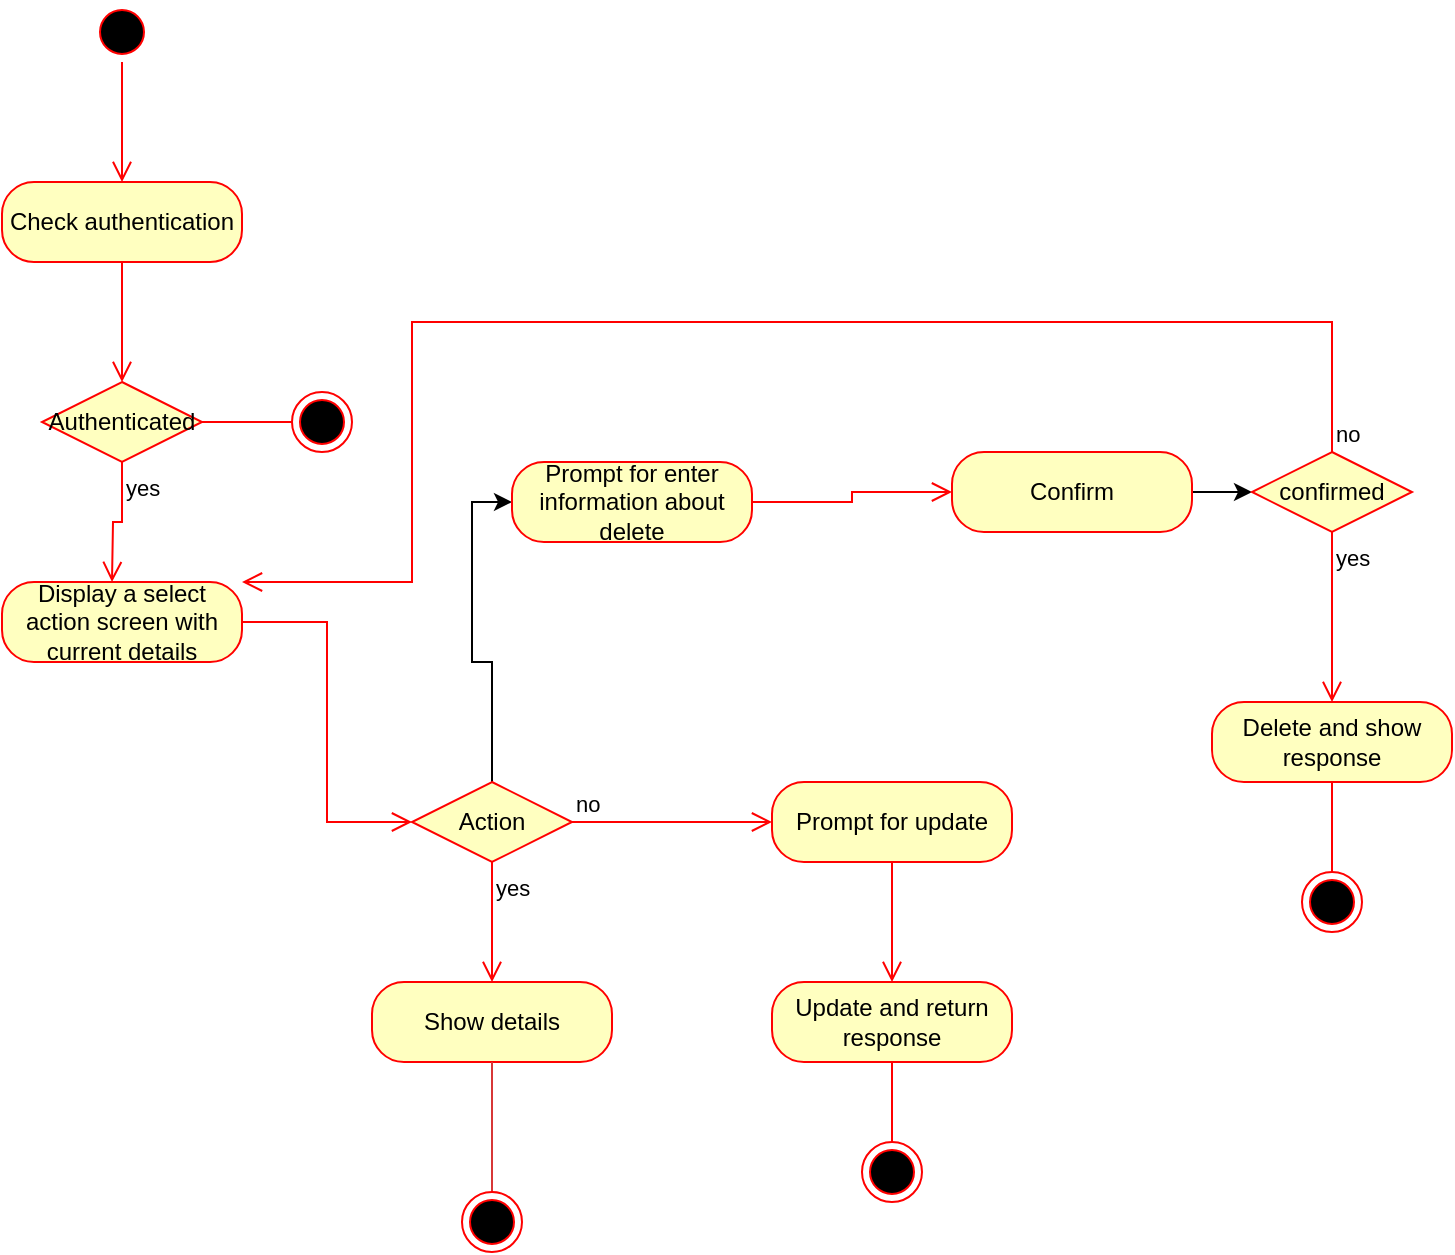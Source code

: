 <mxfile version="24.2.2" type="github">
  <diagram name="Page-1" id="EPTYFsj7gvNVbEP64Hd6">
    <mxGraphModel dx="996" dy="559" grid="1" gridSize="10" guides="1" tooltips="1" connect="1" arrows="1" fold="1" page="1" pageScale="1" pageWidth="850" pageHeight="1100" math="0" shadow="0">
      <root>
        <mxCell id="0" />
        <mxCell id="1" parent="0" />
        <mxCell id="yrQwyQiWfFwoMr_2Wm6h-2" value="" style="ellipse;html=1;shape=startState;fillColor=#000000;strokeColor=#ff0000;" vertex="1" parent="1">
          <mxGeometry x="150" y="10" width="30" height="30" as="geometry" />
        </mxCell>
        <mxCell id="yrQwyQiWfFwoMr_2Wm6h-3" value="" style="edgeStyle=orthogonalEdgeStyle;html=1;verticalAlign=bottom;endArrow=open;endSize=8;strokeColor=#ff0000;rounded=0;" edge="1" source="yrQwyQiWfFwoMr_2Wm6h-2" parent="1">
          <mxGeometry relative="1" as="geometry">
            <mxPoint x="165" y="100" as="targetPoint" />
          </mxGeometry>
        </mxCell>
        <mxCell id="yrQwyQiWfFwoMr_2Wm6h-4" value="Check authentication" style="rounded=1;whiteSpace=wrap;html=1;arcSize=40;fontColor=#000000;fillColor=#ffffc0;strokeColor=#ff0000;" vertex="1" parent="1">
          <mxGeometry x="105" y="100" width="120" height="40" as="geometry" />
        </mxCell>
        <mxCell id="yrQwyQiWfFwoMr_2Wm6h-5" value="" style="edgeStyle=orthogonalEdgeStyle;html=1;verticalAlign=bottom;endArrow=open;endSize=8;strokeColor=#ff0000;rounded=0;" edge="1" source="yrQwyQiWfFwoMr_2Wm6h-4" parent="1">
          <mxGeometry relative="1" as="geometry">
            <mxPoint x="165" y="200" as="targetPoint" />
          </mxGeometry>
        </mxCell>
        <mxCell id="yrQwyQiWfFwoMr_2Wm6h-6" value="Authenticated" style="rhombus;whiteSpace=wrap;html=1;fontColor=#000000;fillColor=#ffffc0;strokeColor=#ff0000;" vertex="1" parent="1">
          <mxGeometry x="125" y="200" width="80" height="40" as="geometry" />
        </mxCell>
        <mxCell id="yrQwyQiWfFwoMr_2Wm6h-8" value="yes" style="edgeStyle=orthogonalEdgeStyle;html=1;align=left;verticalAlign=top;endArrow=open;endSize=8;strokeColor=#ff0000;rounded=0;" edge="1" source="yrQwyQiWfFwoMr_2Wm6h-6" parent="1">
          <mxGeometry x="-1" relative="1" as="geometry">
            <mxPoint x="160" y="300" as="targetPoint" />
          </mxGeometry>
        </mxCell>
        <mxCell id="yrQwyQiWfFwoMr_2Wm6h-13" value="" style="edgeStyle=orthogonalEdgeStyle;html=1;align=left;verticalAlign=bottom;endArrow=none;endSize=8;strokeColor=#ff0000;rounded=0;endFill=0;" edge="1" parent="1" source="yrQwyQiWfFwoMr_2Wm6h-6" target="yrQwyQiWfFwoMr_2Wm6h-12">
          <mxGeometry x="-1" relative="1" as="geometry">
            <mxPoint x="270" y="220" as="targetPoint" />
            <mxPoint x="205" y="220" as="sourcePoint" />
          </mxGeometry>
        </mxCell>
        <mxCell id="yrQwyQiWfFwoMr_2Wm6h-12" value="" style="ellipse;html=1;shape=endState;fillColor=#000000;strokeColor=#ff0000;" vertex="1" parent="1">
          <mxGeometry x="250" y="205" width="30" height="30" as="geometry" />
        </mxCell>
        <mxCell id="yrQwyQiWfFwoMr_2Wm6h-14" value="Display a select action screen with current details" style="rounded=1;whiteSpace=wrap;html=1;arcSize=40;fontColor=#000000;fillColor=#ffffc0;strokeColor=#ff0000;" vertex="1" parent="1">
          <mxGeometry x="105" y="300" width="120" height="40" as="geometry" />
        </mxCell>
        <mxCell id="yrQwyQiWfFwoMr_2Wm6h-15" value="" style="edgeStyle=orthogonalEdgeStyle;html=1;verticalAlign=bottom;endArrow=open;endSize=8;strokeColor=#ff0000;rounded=0;entryX=0;entryY=0.5;entryDx=0;entryDy=0;" edge="1" source="yrQwyQiWfFwoMr_2Wm6h-14" parent="1" target="yrQwyQiWfFwoMr_2Wm6h-18">
          <mxGeometry relative="1" as="geometry">
            <mxPoint x="165" y="400" as="targetPoint" />
          </mxGeometry>
        </mxCell>
        <mxCell id="yrQwyQiWfFwoMr_2Wm6h-16" value="Show details" style="rounded=1;whiteSpace=wrap;html=1;arcSize=40;fontColor=#000000;fillColor=#ffffc0;strokeColor=#ff0000;" vertex="1" parent="1">
          <mxGeometry x="290" y="500" width="120" height="40" as="geometry" />
        </mxCell>
        <mxCell id="yrQwyQiWfFwoMr_2Wm6h-33" style="edgeStyle=orthogonalEdgeStyle;rounded=0;orthogonalLoop=1;jettySize=auto;html=1;entryX=0;entryY=0.5;entryDx=0;entryDy=0;" edge="1" parent="1" source="yrQwyQiWfFwoMr_2Wm6h-18" target="yrQwyQiWfFwoMr_2Wm6h-31">
          <mxGeometry relative="1" as="geometry" />
        </mxCell>
        <mxCell id="yrQwyQiWfFwoMr_2Wm6h-18" value="Action" style="rhombus;whiteSpace=wrap;html=1;fontColor=#000000;fillColor=#ffffc0;strokeColor=#ff0000;" vertex="1" parent="1">
          <mxGeometry x="310" y="400" width="80" height="40" as="geometry" />
        </mxCell>
        <mxCell id="yrQwyQiWfFwoMr_2Wm6h-19" value="no" style="edgeStyle=orthogonalEdgeStyle;html=1;align=left;verticalAlign=bottom;endArrow=open;endSize=8;strokeColor=#ff0000;rounded=0;" edge="1" source="yrQwyQiWfFwoMr_2Wm6h-18" parent="1">
          <mxGeometry x="-1" relative="1" as="geometry">
            <mxPoint x="490" y="420" as="targetPoint" />
          </mxGeometry>
        </mxCell>
        <mxCell id="yrQwyQiWfFwoMr_2Wm6h-20" value="yes" style="edgeStyle=orthogonalEdgeStyle;html=1;align=left;verticalAlign=top;endArrow=open;endSize=8;strokeColor=#ff0000;rounded=0;" edge="1" source="yrQwyQiWfFwoMr_2Wm6h-18" parent="1">
          <mxGeometry x="-1" relative="1" as="geometry">
            <mxPoint x="350" y="500" as="targetPoint" />
          </mxGeometry>
        </mxCell>
        <mxCell id="yrQwyQiWfFwoMr_2Wm6h-21" value="Prompt for update" style="rounded=1;whiteSpace=wrap;html=1;arcSize=40;fontColor=#000000;fillColor=#ffffc0;strokeColor=#ff0000;" vertex="1" parent="1">
          <mxGeometry x="490" y="400" width="120" height="40" as="geometry" />
        </mxCell>
        <mxCell id="yrQwyQiWfFwoMr_2Wm6h-22" value="" style="edgeStyle=orthogonalEdgeStyle;html=1;verticalAlign=bottom;endArrow=open;endSize=8;strokeColor=#ff0000;rounded=0;" edge="1" source="yrQwyQiWfFwoMr_2Wm6h-21" parent="1">
          <mxGeometry relative="1" as="geometry">
            <mxPoint x="550" y="500" as="targetPoint" />
          </mxGeometry>
        </mxCell>
        <mxCell id="yrQwyQiWfFwoMr_2Wm6h-23" value="Update and return response" style="rounded=1;whiteSpace=wrap;html=1;arcSize=40;fontColor=#000000;fillColor=#ffffc0;strokeColor=#ff0000;" vertex="1" parent="1">
          <mxGeometry x="490" y="500" width="120" height="40" as="geometry" />
        </mxCell>
        <mxCell id="yrQwyQiWfFwoMr_2Wm6h-26" value="" style="edgeStyle=orthogonalEdgeStyle;html=1;verticalAlign=bottom;endArrow=none;endSize=8;strokeColor=#ff0000;rounded=0;endFill=0;" edge="1" parent="1" source="yrQwyQiWfFwoMr_2Wm6h-23" target="yrQwyQiWfFwoMr_2Wm6h-25">
          <mxGeometry relative="1" as="geometry">
            <mxPoint x="550" y="600" as="targetPoint" />
            <mxPoint x="550" y="540" as="sourcePoint" />
          </mxGeometry>
        </mxCell>
        <mxCell id="yrQwyQiWfFwoMr_2Wm6h-25" value="" style="ellipse;html=1;shape=endState;fillColor=#000000;strokeColor=#ff0000;" vertex="1" parent="1">
          <mxGeometry x="535" y="580" width="30" height="30" as="geometry" />
        </mxCell>
        <mxCell id="yrQwyQiWfFwoMr_2Wm6h-29" value="" style="edgeStyle=orthogonalEdgeStyle;rounded=0;orthogonalLoop=1;jettySize=auto;html=1;strokeColor=#D73737;endArrow=none;endFill=0;" edge="1" parent="1" source="yrQwyQiWfFwoMr_2Wm6h-16" target="yrQwyQiWfFwoMr_2Wm6h-30">
          <mxGeometry relative="1" as="geometry">
            <mxPoint x="350" y="540" as="sourcePoint" />
            <mxPoint x="350" y="640" as="targetPoint" />
          </mxGeometry>
        </mxCell>
        <mxCell id="yrQwyQiWfFwoMr_2Wm6h-30" value="" style="ellipse;html=1;shape=endState;fillColor=#000000;strokeColor=#ff0000;" vertex="1" parent="1">
          <mxGeometry x="335" y="605" width="30" height="30" as="geometry" />
        </mxCell>
        <mxCell id="yrQwyQiWfFwoMr_2Wm6h-31" value="Prompt for enter information about delete" style="rounded=1;whiteSpace=wrap;html=1;arcSize=40;fontColor=#000000;fillColor=#ffffc0;strokeColor=#ff0000;" vertex="1" parent="1">
          <mxGeometry x="360" y="240" width="120" height="40" as="geometry" />
        </mxCell>
        <mxCell id="yrQwyQiWfFwoMr_2Wm6h-32" value="" style="edgeStyle=orthogonalEdgeStyle;html=1;verticalAlign=bottom;endArrow=open;endSize=8;strokeColor=#ff0000;rounded=0;" edge="1" source="yrQwyQiWfFwoMr_2Wm6h-31" parent="1" target="yrQwyQiWfFwoMr_2Wm6h-34">
          <mxGeometry relative="1" as="geometry">
            <mxPoint x="420" y="340" as="targetPoint" />
          </mxGeometry>
        </mxCell>
        <mxCell id="yrQwyQiWfFwoMr_2Wm6h-42" style="edgeStyle=orthogonalEdgeStyle;rounded=0;orthogonalLoop=1;jettySize=auto;html=1;entryX=0;entryY=0.5;entryDx=0;entryDy=0;" edge="1" parent="1" source="yrQwyQiWfFwoMr_2Wm6h-34" target="yrQwyQiWfFwoMr_2Wm6h-39">
          <mxGeometry relative="1" as="geometry" />
        </mxCell>
        <mxCell id="yrQwyQiWfFwoMr_2Wm6h-34" value="Confirm" style="rounded=1;whiteSpace=wrap;html=1;arcSize=40;fontColor=#000000;fillColor=#ffffc0;strokeColor=#ff0000;" vertex="1" parent="1">
          <mxGeometry x="580" y="235" width="120" height="40" as="geometry" />
        </mxCell>
        <mxCell id="yrQwyQiWfFwoMr_2Wm6h-36" value="Delete and show response" style="rounded=1;whiteSpace=wrap;html=1;arcSize=40;fontColor=#000000;fillColor=#ffffc0;strokeColor=#ff0000;" vertex="1" parent="1">
          <mxGeometry x="710" y="360" width="120" height="40" as="geometry" />
        </mxCell>
        <mxCell id="yrQwyQiWfFwoMr_2Wm6h-37" value="" style="edgeStyle=orthogonalEdgeStyle;html=1;verticalAlign=bottom;endArrow=none;endSize=8;strokeColor=#ff0000;rounded=0;endFill=0;" edge="1" source="yrQwyQiWfFwoMr_2Wm6h-36" parent="1" target="yrQwyQiWfFwoMr_2Wm6h-38">
          <mxGeometry relative="1" as="geometry">
            <mxPoint x="770" y="460" as="targetPoint" />
          </mxGeometry>
        </mxCell>
        <mxCell id="yrQwyQiWfFwoMr_2Wm6h-38" value="" style="ellipse;html=1;shape=endState;fillColor=#000000;strokeColor=#ff0000;" vertex="1" parent="1">
          <mxGeometry x="755" y="445" width="30" height="30" as="geometry" />
        </mxCell>
        <mxCell id="yrQwyQiWfFwoMr_2Wm6h-39" value="confirmed" style="rhombus;whiteSpace=wrap;html=1;fontColor=#000000;fillColor=#ffffc0;strokeColor=#ff0000;" vertex="1" parent="1">
          <mxGeometry x="730" y="235" width="80" height="40" as="geometry" />
        </mxCell>
        <mxCell id="yrQwyQiWfFwoMr_2Wm6h-40" value="no" style="edgeStyle=orthogonalEdgeStyle;html=1;align=left;verticalAlign=bottom;endArrow=open;endSize=8;strokeColor=#ff0000;rounded=0;entryX=1;entryY=0;entryDx=0;entryDy=0;" edge="1" source="yrQwyQiWfFwoMr_2Wm6h-39" parent="1" target="yrQwyQiWfFwoMr_2Wm6h-14">
          <mxGeometry x="-1" relative="1" as="geometry">
            <mxPoint x="910" y="255" as="targetPoint" />
            <Array as="points">
              <mxPoint x="770" y="170" />
              <mxPoint x="310" y="170" />
              <mxPoint x="310" y="300" />
            </Array>
          </mxGeometry>
        </mxCell>
        <mxCell id="yrQwyQiWfFwoMr_2Wm6h-41" value="yes" style="edgeStyle=orthogonalEdgeStyle;html=1;align=left;verticalAlign=top;endArrow=open;endSize=8;strokeColor=#ff0000;rounded=0;" edge="1" source="yrQwyQiWfFwoMr_2Wm6h-39" parent="1" target="yrQwyQiWfFwoMr_2Wm6h-36">
          <mxGeometry x="-1" relative="1" as="geometry">
            <mxPoint x="770" y="335" as="targetPoint" />
          </mxGeometry>
        </mxCell>
      </root>
    </mxGraphModel>
  </diagram>
</mxfile>
